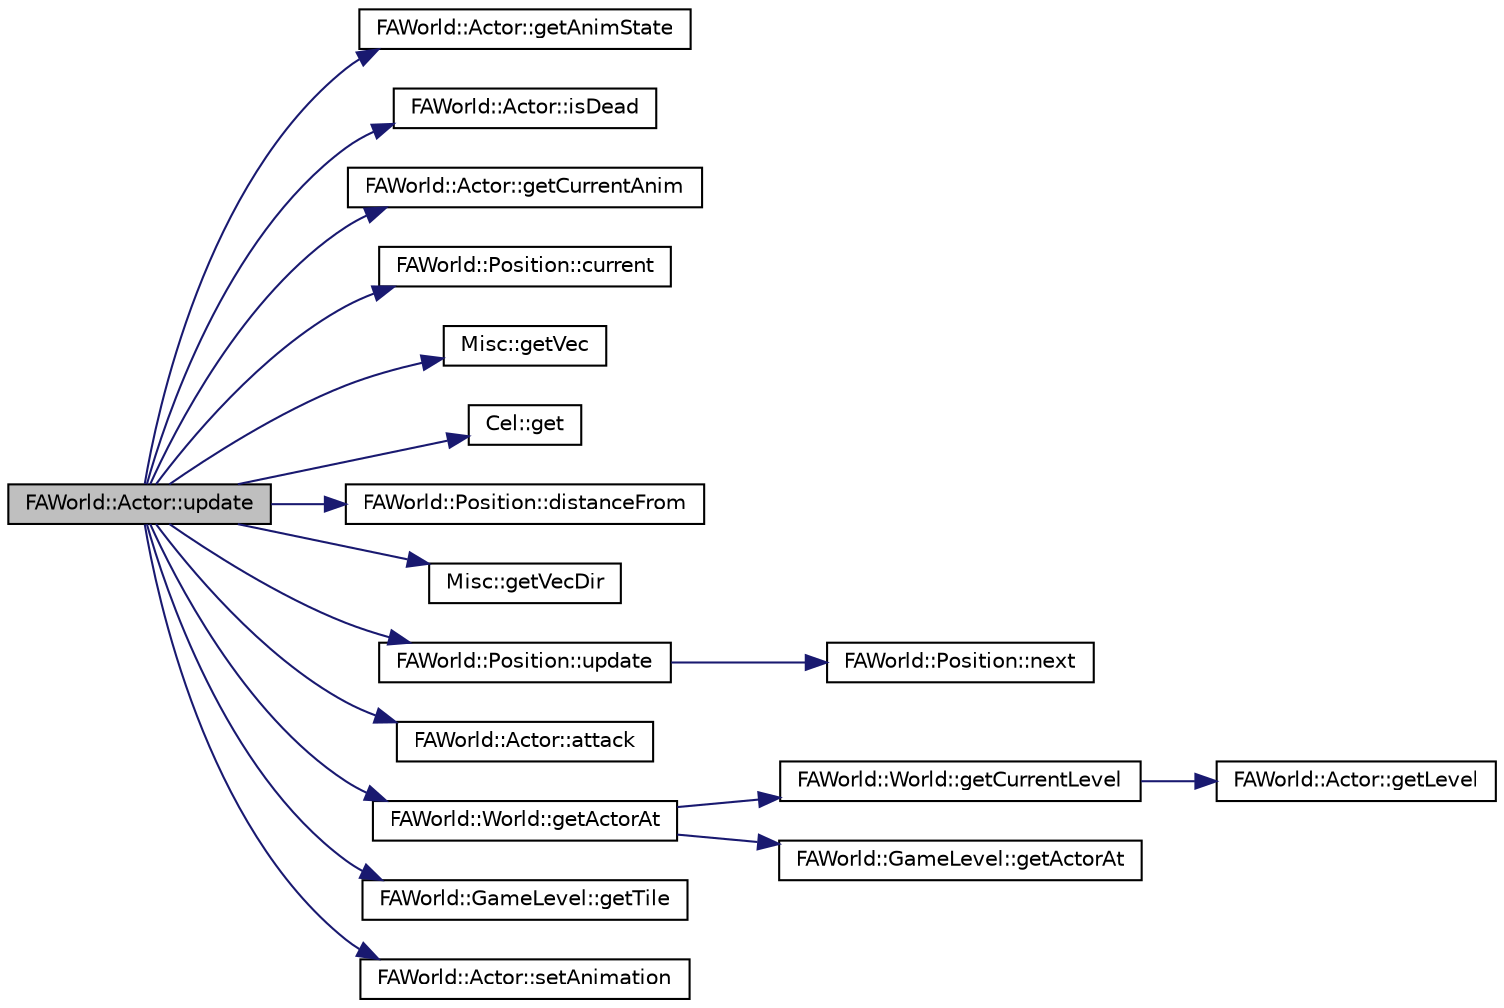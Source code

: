 digraph G
{
  edge [fontname="Helvetica",fontsize="10",labelfontname="Helvetica",labelfontsize="10"];
  node [fontname="Helvetica",fontsize="10",shape=record];
  rankdir="LR";
  Node1 [label="FAWorld::Actor::update",height=0.2,width=0.4,color="black", fillcolor="grey75", style="filled" fontcolor="black"];
  Node1 -> Node2 [color="midnightblue",fontsize="10",style="solid",fontname="Helvetica"];
  Node2 [label="FAWorld::Actor::getAnimState",height=0.2,width=0.4,color="black", fillcolor="white", style="filled",URL="$class_f_a_world_1_1_actor.html#af9dbee7f6987ffae1a1698434367057f"];
  Node1 -> Node3 [color="midnightblue",fontsize="10",style="solid",fontname="Helvetica"];
  Node3 [label="FAWorld::Actor::isDead",height=0.2,width=0.4,color="black", fillcolor="white", style="filled",URL="$class_f_a_world_1_1_actor.html#a13d3e583e0c9018af8482d0f3623748d"];
  Node1 -> Node4 [color="midnightblue",fontsize="10",style="solid",fontname="Helvetica"];
  Node4 [label="FAWorld::Actor::getCurrentAnim",height=0.2,width=0.4,color="black", fillcolor="white", style="filled",URL="$class_f_a_world_1_1_actor.html#ab0f672a764dbd1aa2854eff81e45f78e"];
  Node1 -> Node5 [color="midnightblue",fontsize="10",style="solid",fontname="Helvetica"];
  Node5 [label="FAWorld::Position::current",height=0.2,width=0.4,color="black", fillcolor="white", style="filled",URL="$class_f_a_world_1_1_position.html#ad3f6fbf7e42940edc332a296a4c27090",tooltip="where we are coming from"];
  Node1 -> Node6 [color="midnightblue",fontsize="10",style="solid",fontname="Helvetica"];
  Node6 [label="Misc::getVec",height=0.2,width=0.4,color="black", fillcolor="white", style="filled",URL="$namespace_misc.html#a501bcdb31f2fadaf6e4c7ea3db7b5d69"];
  Node1 -> Node7 [color="midnightblue",fontsize="10",style="solid",fontname="Helvetica"];
  Node7 [label="Cel::get",height=0.2,width=0.4,color="black", fillcolor="white", style="filled",URL="$namespace_cel.html#a4e01b99470fde6ba49817d25dc1e2bc6"];
  Node1 -> Node8 [color="midnightblue",fontsize="10",style="solid",fontname="Helvetica"];
  Node8 [label="FAWorld::Position::distanceFrom",height=0.2,width=0.4,color="black", fillcolor="white", style="filled",URL="$class_f_a_world_1_1_position.html#ac5087eb57c5012a8d5cf85feab4b2a26"];
  Node1 -> Node9 [color="midnightblue",fontsize="10",style="solid",fontname="Helvetica"];
  Node9 [label="Misc::getVecDir",height=0.2,width=0.4,color="black", fillcolor="white", style="filled",URL="$namespace_misc.html#a146231bea9c51a041c24dec11383e81c"];
  Node1 -> Node10 [color="midnightblue",fontsize="10",style="solid",fontname="Helvetica"];
  Node10 [label="FAWorld::Position::update",height=0.2,width=0.4,color="black", fillcolor="white", style="filled",URL="$class_f_a_world_1_1_position.html#ad34a10975af08be2beb527fc2d10d101",tooltip="advances towards mNext"];
  Node10 -> Node11 [color="midnightblue",fontsize="10",style="solid",fontname="Helvetica"];
  Node11 [label="FAWorld::Position::next",height=0.2,width=0.4,color="black", fillcolor="white", style="filled",URL="$class_f_a_world_1_1_position.html#aaab58152fbd29cfde68a7317dad1f83d",tooltip="where we are going to"];
  Node1 -> Node12 [color="midnightblue",fontsize="10",style="solid",fontname="Helvetica"];
  Node12 [label="FAWorld::Actor::attack",height=0.2,width=0.4,color="black", fillcolor="white", style="filled",URL="$class_f_a_world_1_1_actor.html#a6e2d86d273662e6ea51e1c8f1a9c15cb"];
  Node1 -> Node13 [color="midnightblue",fontsize="10",style="solid",fontname="Helvetica"];
  Node13 [label="FAWorld::World::getActorAt",height=0.2,width=0.4,color="black", fillcolor="white", style="filled",URL="$class_f_a_world_1_1_world.html#a232923bf93809b892f0e295ea678d395"];
  Node13 -> Node14 [color="midnightblue",fontsize="10",style="solid",fontname="Helvetica"];
  Node14 [label="FAWorld::World::getCurrentLevel",height=0.2,width=0.4,color="black", fillcolor="white", style="filled",URL="$class_f_a_world_1_1_world.html#a0cb638b42a04dba460fcaf3e0a261fd9"];
  Node14 -> Node15 [color="midnightblue",fontsize="10",style="solid",fontname="Helvetica"];
  Node15 [label="FAWorld::Actor::getLevel",height=0.2,width=0.4,color="black", fillcolor="white", style="filled",URL="$class_f_a_world_1_1_actor.html#ac7f3a1a4b5b66da302e257ea3b5c0f58"];
  Node13 -> Node16 [color="midnightblue",fontsize="10",style="solid",fontname="Helvetica"];
  Node16 [label="FAWorld::GameLevel::getActorAt",height=0.2,width=0.4,color="black", fillcolor="white", style="filled",URL="$class_f_a_world_1_1_game_level.html#aae6a0535a7d91a41d9174c5e483f6736"];
  Node1 -> Node17 [color="midnightblue",fontsize="10",style="solid",fontname="Helvetica"];
  Node17 [label="FAWorld::GameLevel::getTile",height=0.2,width=0.4,color="black", fillcolor="white", style="filled",URL="$class_f_a_world_1_1_game_level.html#a77abbe17d598a66968fa502ef9d21a6a"];
  Node1 -> Node18 [color="midnightblue",fontsize="10",style="solid",fontname="Helvetica"];
  Node18 [label="FAWorld::Actor::setAnimation",height=0.2,width=0.4,color="black", fillcolor="white", style="filled",URL="$class_f_a_world_1_1_actor.html#a00af1cf4ccaf76a3cf84dc7ec5ba3390"];
}
